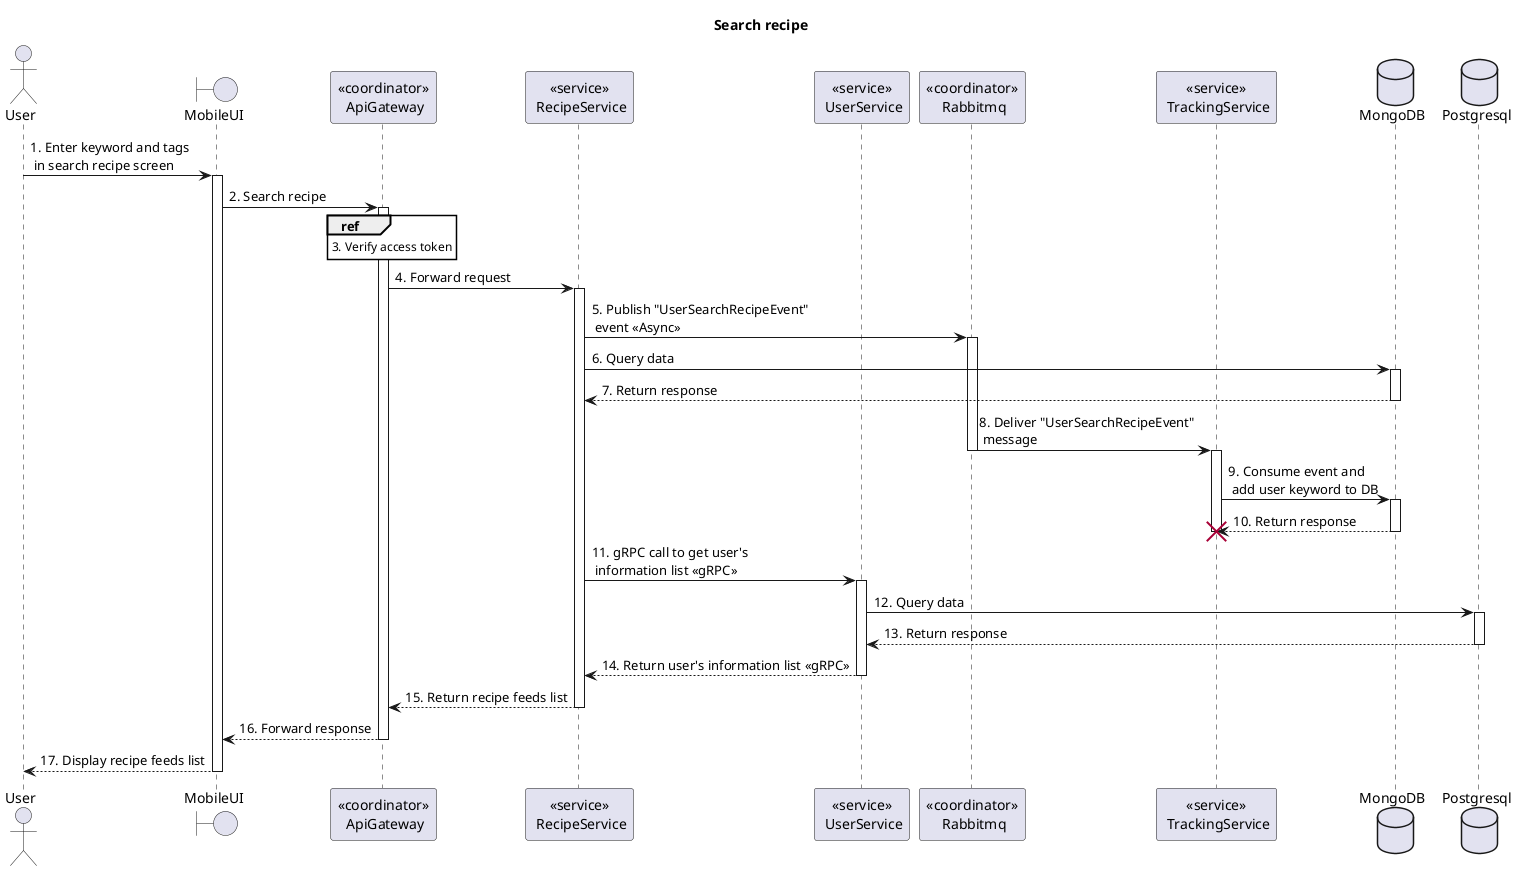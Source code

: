 @startuml Sequence
title "Search recipe"
<style>
  sequenceDiagram {
    reference {
      BackGroundColor white
    }
}
</style>

actor User
boundary MobileUI
participant "<<coordinator>>\n ApiGateway" as ApiGateway
participant "<<service>>\n RecipeService" as RecipeService
participant "<<service>>\n UserService" as UserService
participant "<<coordinator>>\n Rabbitmq" as Rabbitmq
participant "<<service>>\n TrackingService" as TrackingService
database MongoDB
database Postgresql

User -> MobileUI++: 1. Enter keyword and tags \n in search recipe screen

MobileUI -> ApiGateway++: 2. Search recipe

ref over ApiGateway: 3. Verify access token

ApiGateway -> RecipeService++: 4. Forward request

RecipeService -> Rabbitmq++: 5. Publish "UserSearchRecipeEvent" \n event <<Async>>

RecipeService -> MongoDB++: 6. Query data
RecipeService <-- MongoDB--: 7. Return response

Rabbitmq -> TrackingService: 8. Deliver "UserSearchRecipeEvent"\n message
deactivate Rabbitmq
activate TrackingService
TrackingService -> MongoDB++: 9. Consume event and \n add user keyword to DB
TrackingService <-- MongoDB--: 10. Return response
destroy TrackingService
deactivate TrackingService

RecipeService -> UserService++: 11. gRPC call to get user's \n information list <<gRPC>>
UserService -> Postgresql++: 12. Query data
UserService <-- Postgresql--: 13. Return response
RecipeService <-- UserService--: 14. Return user's information list <<gRPC>>

ApiGateway <-- RecipeService--: 15. Return recipe feeds list
MobileUI <-- ApiGateway--: 16. Forward response
User <-- MobileUI--: 17. Display recipe feeds list

@enduml
